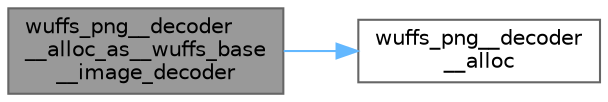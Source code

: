digraph "wuffs_png__decoder__alloc_as__wuffs_base__image_decoder"
{
 // LATEX_PDF_SIZE
  bgcolor="transparent";
  edge [fontname=Helvetica,fontsize=10,labelfontname=Helvetica,labelfontsize=10];
  node [fontname=Helvetica,fontsize=10,shape=box,height=0.2,width=0.4];
  rankdir="LR";
  Node1 [id="Node000001",label="wuffs_png__decoder\l__alloc_as__wuffs_base\l__image_decoder",height=0.2,width=0.4,color="gray40", fillcolor="grey60", style="filled", fontcolor="black",tooltip=" "];
  Node1 -> Node2 [id="edge1_Node000001_Node000002",color="steelblue1",style="solid",tooltip=" "];
  Node2 [id="Node000002",label="wuffs_png__decoder\l__alloc",height=0.2,width=0.4,color="grey40", fillcolor="white", style="filled",URL="$wuffs-v0_83_8c.html#a5d2bcf3dfcd583a62738e059b0d27d80",tooltip=" "];
}
